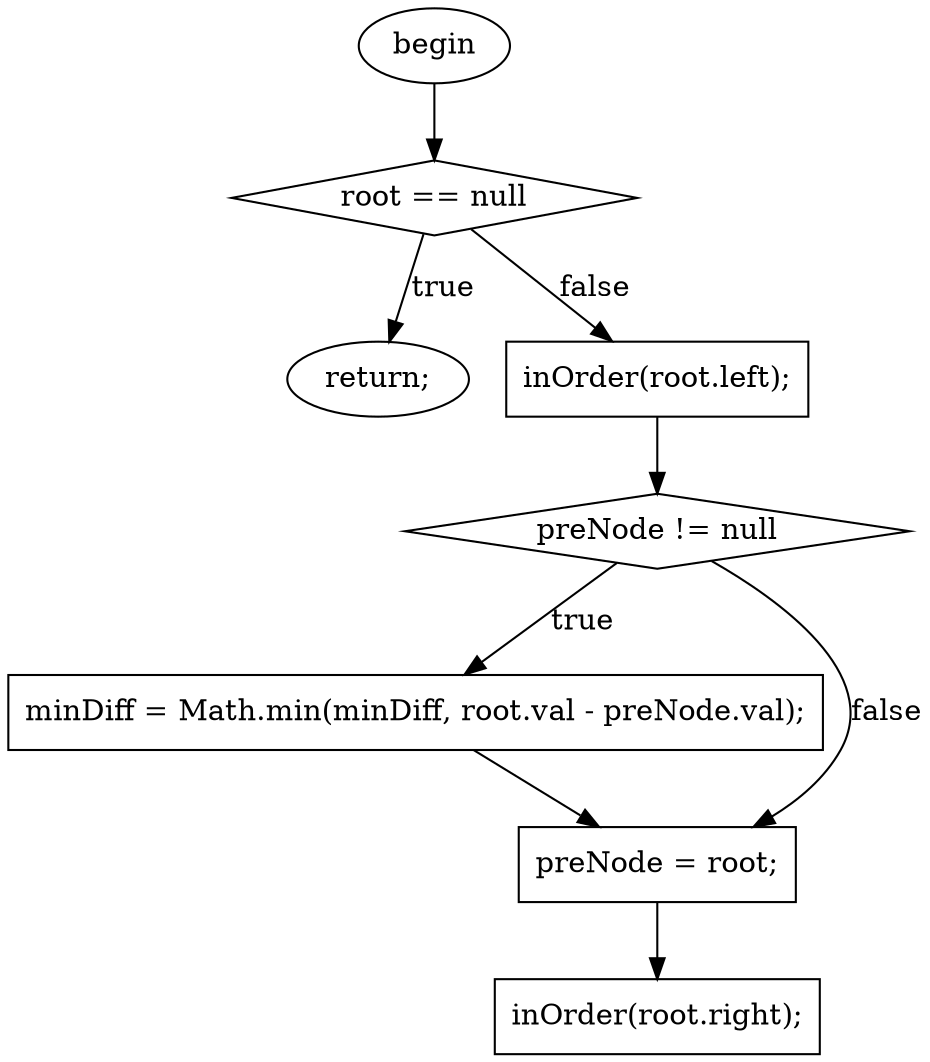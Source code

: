 digraph G{
F0T0[ shape=ellipse, label="begin", style="filled", fillcolor="white"]
F49T72[ shape=diamond, label="root == null", style="filled", fillcolor="white"]
F66T72X[ shape=ellipse, label="return;", style="filled", fillcolor="white"]
F82T100[ shape=box, label="inOrder(root.left);", style="filled", fillcolor="white"]
F110T181[ shape=diamond, label="preNode != null", style="filled", fillcolor="white"]
F130T181X[ shape=box, label="minDiff = Math.min(minDiff, root.val - preNode.val);", style="filled", fillcolor="white"]
F191T205[ shape=box, label="preNode = root;", style="filled", fillcolor="white"]
F215T234[ shape=box, label="inOrder(root.right);", style="filled", fillcolor="white"]
F0T0 -> F49T72
F82T100 -> F110T181
F130T181X -> F191T205
F191T205 -> F215T234
F49T72 -> F66T72X[label="true"]
F110T181 -> F130T181X[label="true"]
F49T72 -> F82T100[label="false"]
F110T181 -> F191T205[label="false"]
}
